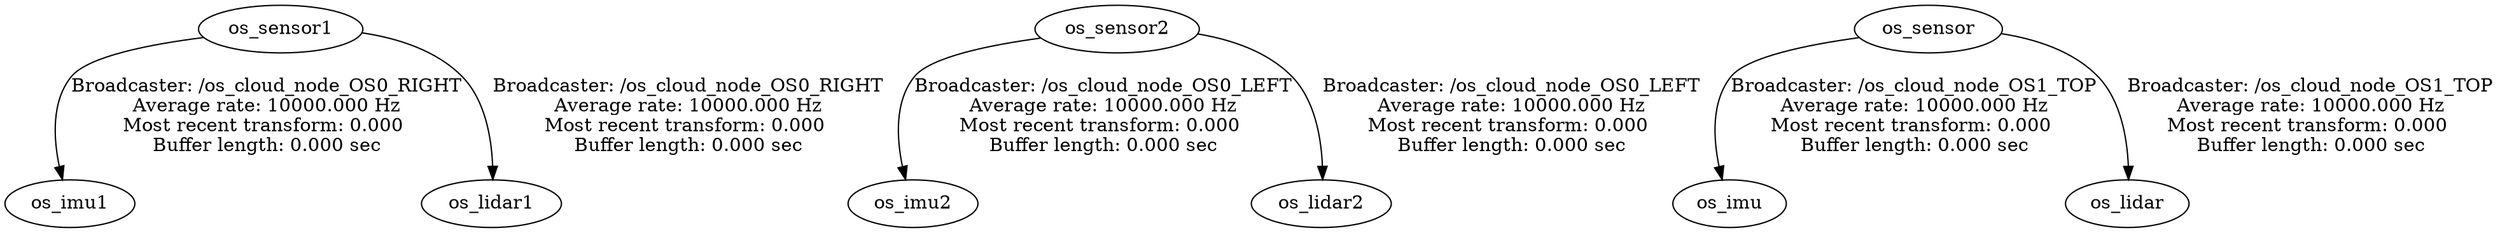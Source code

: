 digraph G {
"os_sensor1" -> "os_imu1"[label="Broadcaster: /os_cloud_node_OS0_RIGHT\nAverage rate: 10000.000 Hz\nMost recent transform: 0.000 \nBuffer length: 0.000 sec\n"];
"os_sensor1" -> "os_lidar1"[label="Broadcaster: /os_cloud_node_OS0_RIGHT\nAverage rate: 10000.000 Hz\nMost recent transform: 0.000 \nBuffer length: 0.000 sec\n"];
"os_sensor2" -> "os_imu2"[label="Broadcaster: /os_cloud_node_OS0_LEFT\nAverage rate: 10000.000 Hz\nMost recent transform: 0.000 \nBuffer length: 0.000 sec\n"];
"os_sensor2" -> "os_lidar2"[label="Broadcaster: /os_cloud_node_OS0_LEFT\nAverage rate: 10000.000 Hz\nMost recent transform: 0.000 \nBuffer length: 0.000 sec\n"];
"os_sensor" -> "os_imu"[label="Broadcaster: /os_cloud_node_OS1_TOP\nAverage rate: 10000.000 Hz\nMost recent transform: 0.000 \nBuffer length: 0.000 sec\n"];
"os_sensor" -> "os_lidar"[label="Broadcaster: /os_cloud_node_OS1_TOP\nAverage rate: 10000.000 Hz\nMost recent transform: 0.000 \nBuffer length: 0.000 sec\n"];
}